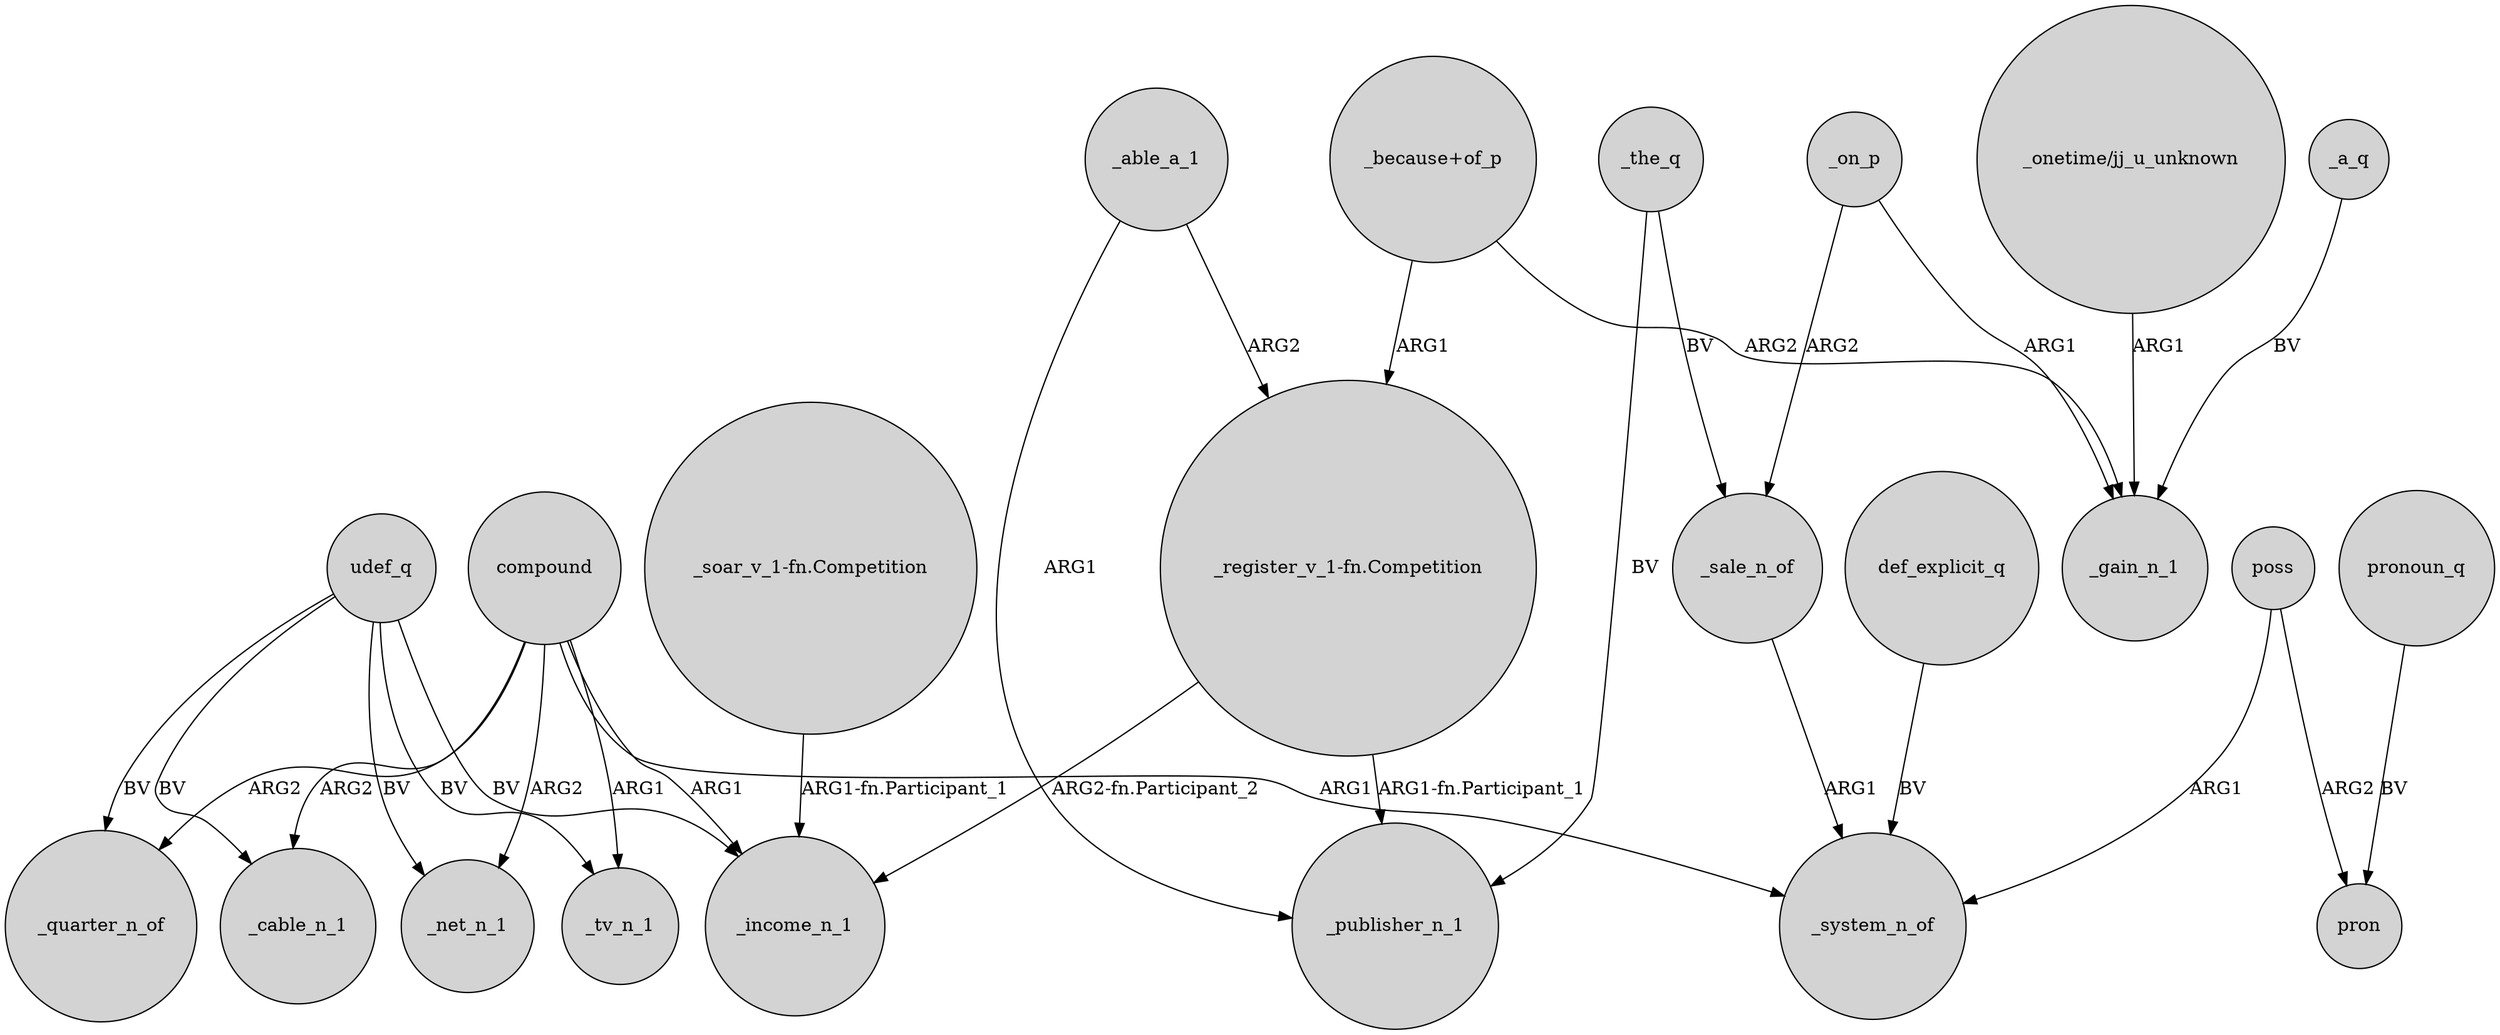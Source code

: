 digraph {
	node [shape=circle style=filled]
	compound -> _system_n_of [label=ARG1]
	compound -> _quarter_n_of [label=ARG2]
	compound -> _net_n_1 [label=ARG2]
	_on_p -> _sale_n_of [label=ARG2]
	_able_a_1 -> "_register_v_1-fn.Competition" [label=ARG2]
	poss -> _system_n_of [label=ARG1]
	udef_q -> _income_n_1 [label=BV]
	compound -> _cable_n_1 [label=ARG2]
	_sale_n_of -> _system_n_of [label=ARG1]
	_the_q -> _publisher_n_1 [label=BV]
	"_register_v_1-fn.Competition" -> _publisher_n_1 [label="ARG1-fn.Participant_1"]
	pronoun_q -> pron [label=BV]
	poss -> pron [label=ARG2]
	compound -> _income_n_1 [label=ARG1]
	udef_q -> _net_n_1 [label=BV]
	"_because+of_p" -> "_register_v_1-fn.Competition" [label=ARG1]
	udef_q -> _tv_n_1 [label=BV]
	"_register_v_1-fn.Competition" -> _income_n_1 [label="ARG2-fn.Participant_2"]
	_a_q -> _gain_n_1 [label=BV]
	udef_q -> _quarter_n_of [label=BV]
	"_because+of_p" -> _gain_n_1 [label=ARG2]
	_on_p -> _gain_n_1 [label=ARG1]
	_able_a_1 -> _publisher_n_1 [label=ARG1]
	"_onetime/jj_u_unknown" -> _gain_n_1 [label=ARG1]
	def_explicit_q -> _system_n_of [label=BV]
	compound -> _tv_n_1 [label=ARG1]
	udef_q -> _cable_n_1 [label=BV]
	_the_q -> _sale_n_of [label=BV]
	"_soar_v_1-fn.Competition" -> _income_n_1 [label="ARG1-fn.Participant_1"]
}
